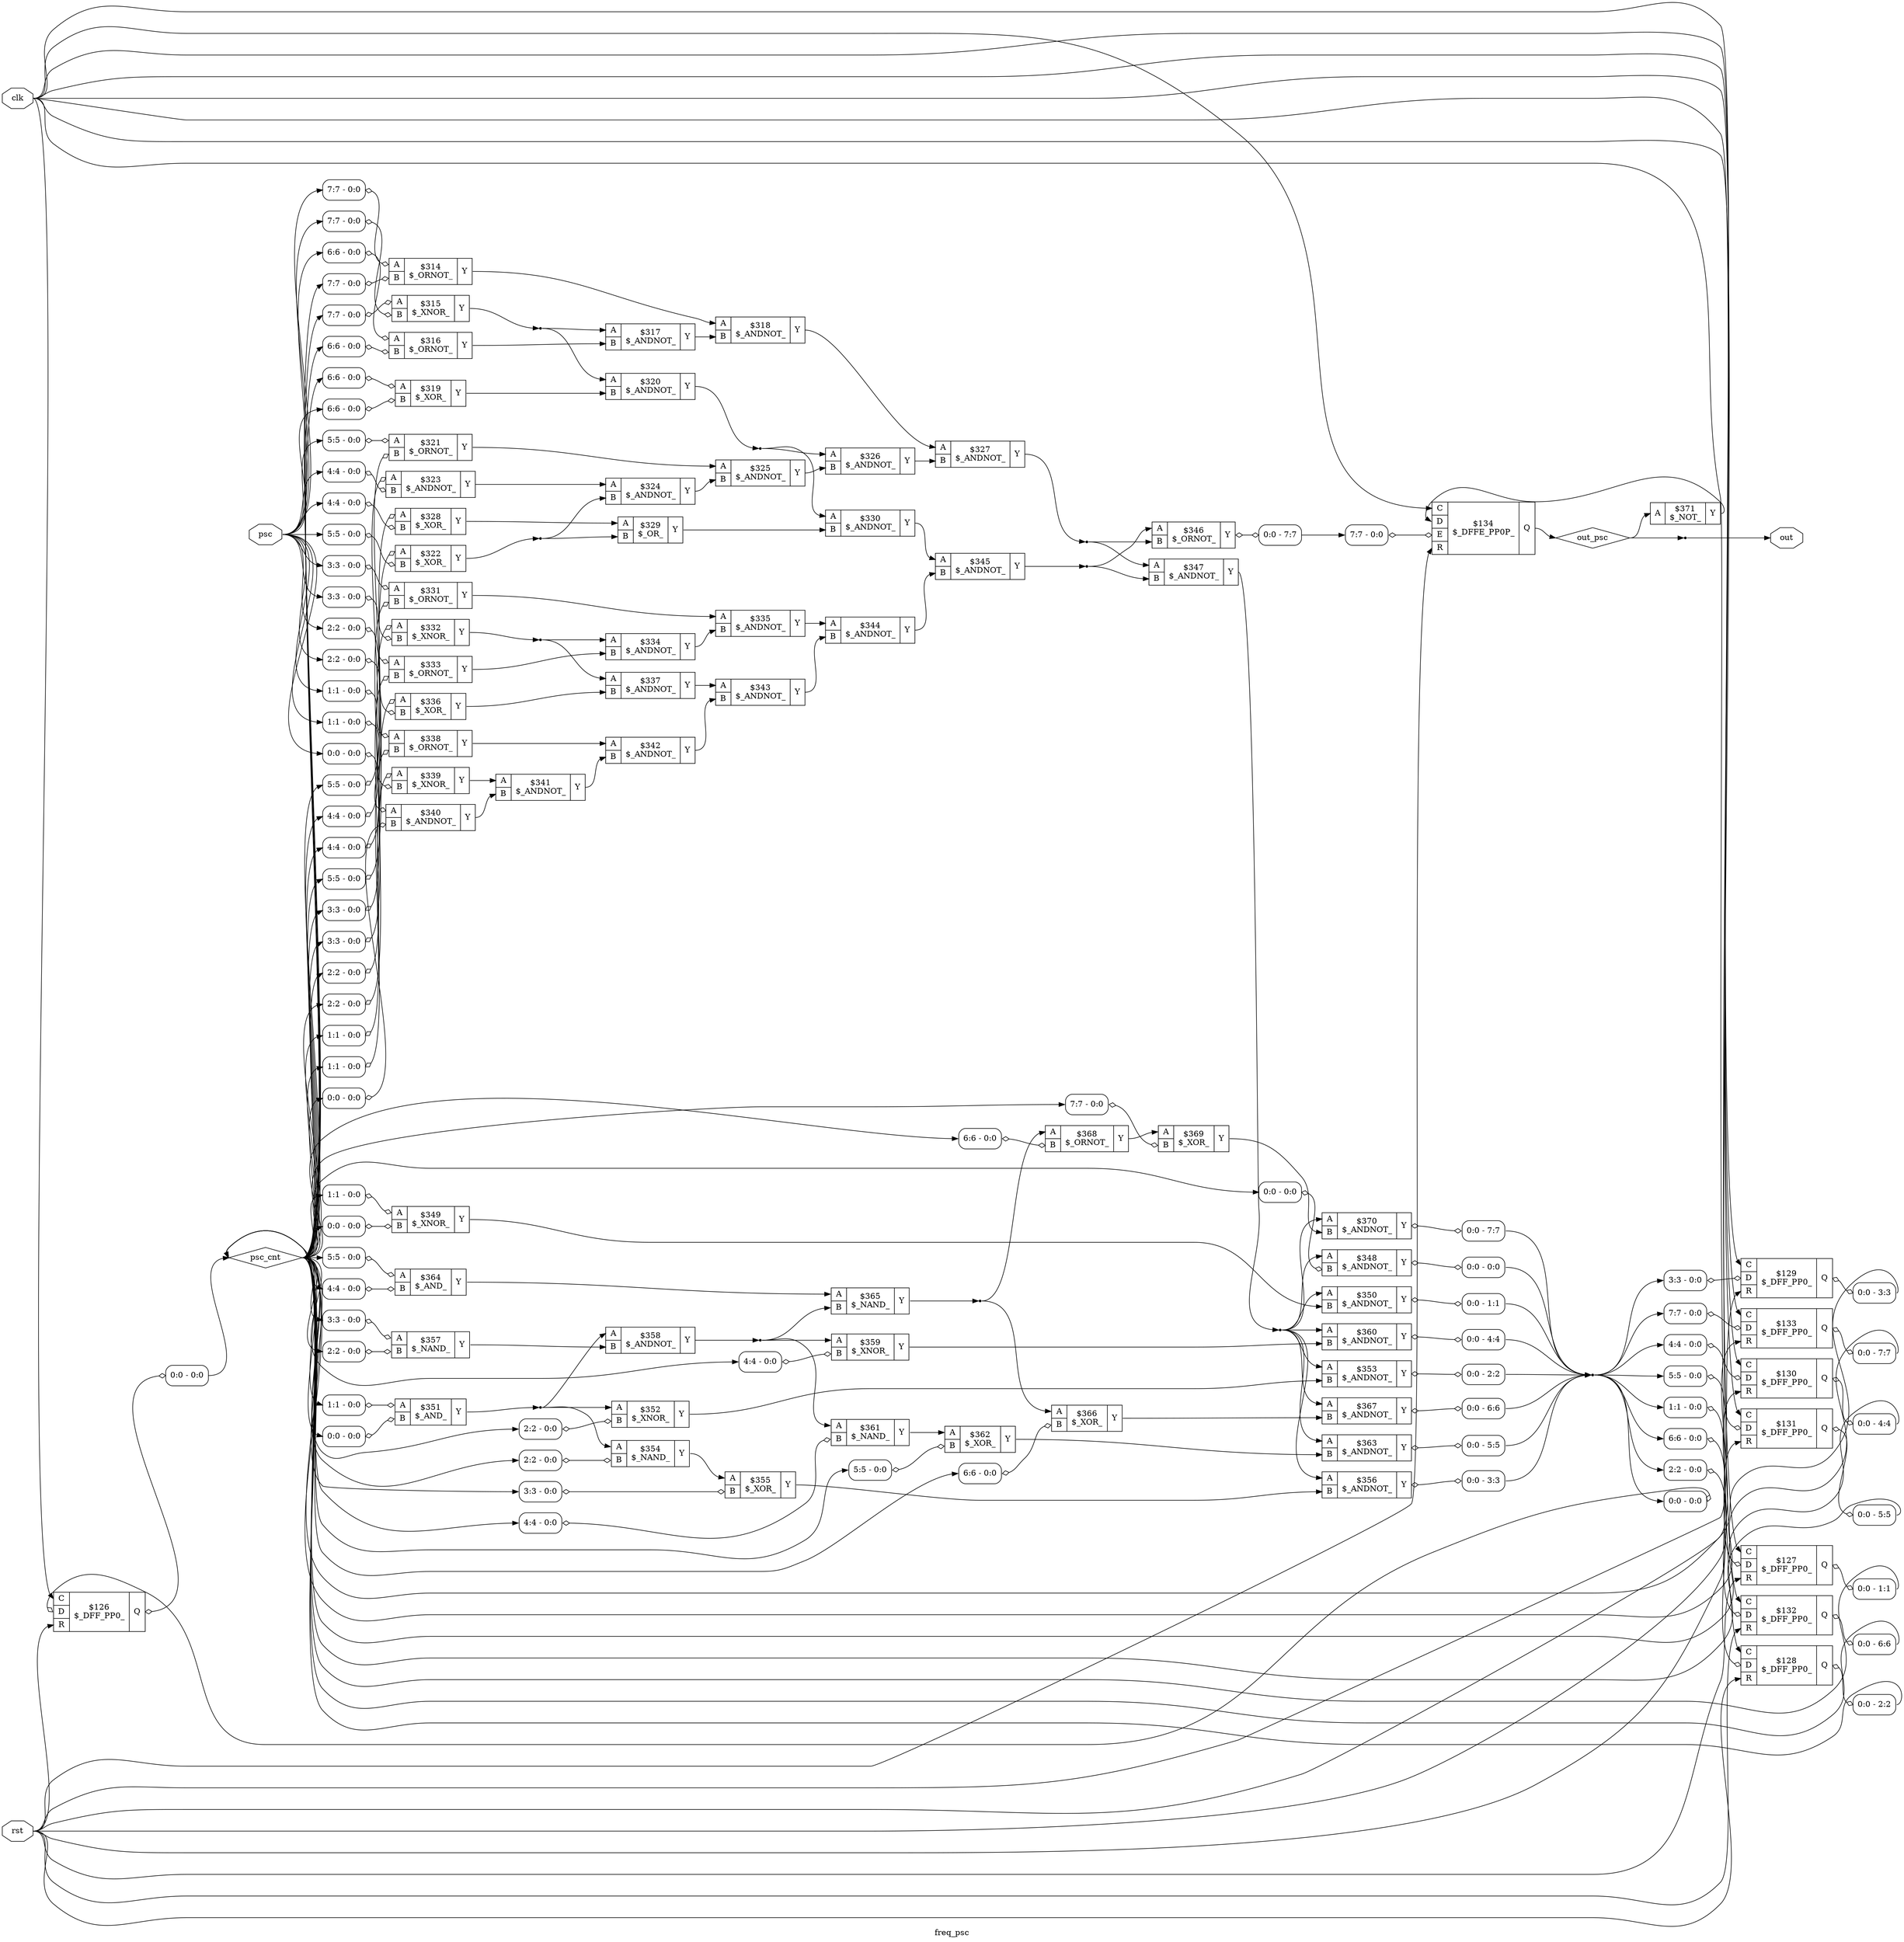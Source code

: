 digraph "freq_psc" {
label="freq_psc";
rankdir="LR";
remincross=true;
n52 [ shape=octagon, label="clk", color="black", fontcolor="black"];
n53 [ shape=octagon, label="out", color="black", fontcolor="black"];
n54 [ shape=diamond, label="out_psc", color="black", fontcolor="black"];
n55 [ shape=octagon, label="psc", color="black", fontcolor="black"];
n56 [ shape=diamond, label="psc_cnt", color="black", fontcolor="black"];
n57 [ shape=octagon, label="rst", color="black", fontcolor="black"];
c61 [ shape=record, label="{{<p58> A|<p59> B}|$314\n$_ORNOT_|{<p60> Y}}",  ];
x0 [ shape=record, style=rounded, label="<s0> 7:7 - 0:0 ", color="black", fontcolor="black" ];
x0:e -> c61:p58:w [arrowhead=odiamond, arrowtail=odiamond, dir=both, color="black", fontcolor="black", label=""];
x1 [ shape=record, style=rounded, label="<s0> 7:7 - 0:0 ", color="black", fontcolor="black" ];
x1:e -> c61:p59:w [arrowhead=odiamond, arrowtail=odiamond, dir=both, color="black", fontcolor="black", label=""];
c62 [ shape=record, label="{{<p58> A|<p59> B}|$315\n$_XNOR_|{<p60> Y}}",  ];
x2 [ shape=record, style=rounded, label="<s0> 7:7 - 0:0 ", color="black", fontcolor="black" ];
x2:e -> c62:p58:w [arrowhead=odiamond, arrowtail=odiamond, dir=both, color="black", fontcolor="black", label=""];
x3 [ shape=record, style=rounded, label="<s0> 7:7 - 0:0 ", color="black", fontcolor="black" ];
x3:e -> c62:p59:w [arrowhead=odiamond, arrowtail=odiamond, dir=both, color="black", fontcolor="black", label=""];
c63 [ shape=record, label="{{<p58> A|<p59> B}|$316\n$_ORNOT_|{<p60> Y}}",  ];
x4 [ shape=record, style=rounded, label="<s0> 6:6 - 0:0 ", color="black", fontcolor="black" ];
x4:e -> c63:p58:w [arrowhead=odiamond, arrowtail=odiamond, dir=both, color="black", fontcolor="black", label=""];
x5 [ shape=record, style=rounded, label="<s0> 6:6 - 0:0 ", color="black", fontcolor="black" ];
x5:e -> c63:p59:w [arrowhead=odiamond, arrowtail=odiamond, dir=both, color="black", fontcolor="black", label=""];
c64 [ shape=record, label="{{<p58> A|<p59> B}|$317\n$_ANDNOT_|{<p60> Y}}",  ];
c65 [ shape=record, label="{{<p58> A|<p59> B}|$318\n$_ANDNOT_|{<p60> Y}}",  ];
c66 [ shape=record, label="{{<p58> A|<p59> B}|$319\n$_XOR_|{<p60> Y}}",  ];
x6 [ shape=record, style=rounded, label="<s0> 6:6 - 0:0 ", color="black", fontcolor="black" ];
x6:e -> c66:p58:w [arrowhead=odiamond, arrowtail=odiamond, dir=both, color="black", fontcolor="black", label=""];
x7 [ shape=record, style=rounded, label="<s0> 6:6 - 0:0 ", color="black", fontcolor="black" ];
x7:e -> c66:p59:w [arrowhead=odiamond, arrowtail=odiamond, dir=both, color="black", fontcolor="black", label=""];
c67 [ shape=record, label="{{<p58> A|<p59> B}|$320\n$_ANDNOT_|{<p60> Y}}",  ];
c68 [ shape=record, label="{{<p58> A|<p59> B}|$321\n$_ORNOT_|{<p60> Y}}",  ];
x8 [ shape=record, style=rounded, label="<s0> 5:5 - 0:0 ", color="black", fontcolor="black" ];
x8:e -> c68:p58:w [arrowhead=odiamond, arrowtail=odiamond, dir=both, color="black", fontcolor="black", label=""];
x9 [ shape=record, style=rounded, label="<s0> 5:5 - 0:0 ", color="black", fontcolor="black" ];
x9:e -> c68:p59:w [arrowhead=odiamond, arrowtail=odiamond, dir=both, color="black", fontcolor="black", label=""];
c69 [ shape=record, label="{{<p58> A|<p59> B}|$322\n$_XOR_|{<p60> Y}}",  ];
x10 [ shape=record, style=rounded, label="<s0> 5:5 - 0:0 ", color="black", fontcolor="black" ];
x10:e -> c69:p58:w [arrowhead=odiamond, arrowtail=odiamond, dir=both, color="black", fontcolor="black", label=""];
x11 [ shape=record, style=rounded, label="<s0> 5:5 - 0:0 ", color="black", fontcolor="black" ];
x11:e -> c69:p59:w [arrowhead=odiamond, arrowtail=odiamond, dir=both, color="black", fontcolor="black", label=""];
c70 [ shape=record, label="{{<p58> A|<p59> B}|$323\n$_ANDNOT_|{<p60> Y}}",  ];
x12 [ shape=record, style=rounded, label="<s0> 4:4 - 0:0 ", color="black", fontcolor="black" ];
x12:e -> c70:p58:w [arrowhead=odiamond, arrowtail=odiamond, dir=both, color="black", fontcolor="black", label=""];
x13 [ shape=record, style=rounded, label="<s0> 4:4 - 0:0 ", color="black", fontcolor="black" ];
x13:e -> c70:p59:w [arrowhead=odiamond, arrowtail=odiamond, dir=both, color="black", fontcolor="black", label=""];
c71 [ shape=record, label="{{<p58> A|<p59> B}|$324\n$_ANDNOT_|{<p60> Y}}",  ];
c72 [ shape=record, label="{{<p58> A|<p59> B}|$325\n$_ANDNOT_|{<p60> Y}}",  ];
c73 [ shape=record, label="{{<p58> A|<p59> B}|$326\n$_ANDNOT_|{<p60> Y}}",  ];
c74 [ shape=record, label="{{<p58> A|<p59> B}|$327\n$_ANDNOT_|{<p60> Y}}",  ];
c75 [ shape=record, label="{{<p58> A|<p59> B}|$328\n$_XOR_|{<p60> Y}}",  ];
x14 [ shape=record, style=rounded, label="<s0> 4:4 - 0:0 ", color="black", fontcolor="black" ];
x14:e -> c75:p58:w [arrowhead=odiamond, arrowtail=odiamond, dir=both, color="black", fontcolor="black", label=""];
x15 [ shape=record, style=rounded, label="<s0> 4:4 - 0:0 ", color="black", fontcolor="black" ];
x15:e -> c75:p59:w [arrowhead=odiamond, arrowtail=odiamond, dir=both, color="black", fontcolor="black", label=""];
c76 [ shape=record, label="{{<p58> A|<p59> B}|$329\n$_OR_|{<p60> Y}}",  ];
c77 [ shape=record, label="{{<p58> A|<p59> B}|$330\n$_ANDNOT_|{<p60> Y}}",  ];
c78 [ shape=record, label="{{<p58> A|<p59> B}|$331\n$_ORNOT_|{<p60> Y}}",  ];
x16 [ shape=record, style=rounded, label="<s0> 3:3 - 0:0 ", color="black", fontcolor="black" ];
x16:e -> c78:p58:w [arrowhead=odiamond, arrowtail=odiamond, dir=both, color="black", fontcolor="black", label=""];
x17 [ shape=record, style=rounded, label="<s0> 3:3 - 0:0 ", color="black", fontcolor="black" ];
x17:e -> c78:p59:w [arrowhead=odiamond, arrowtail=odiamond, dir=both, color="black", fontcolor="black", label=""];
c79 [ shape=record, label="{{<p58> A|<p59> B}|$332\n$_XNOR_|{<p60> Y}}",  ];
x18 [ shape=record, style=rounded, label="<s0> 3:3 - 0:0 ", color="black", fontcolor="black" ];
x18:e -> c79:p58:w [arrowhead=odiamond, arrowtail=odiamond, dir=both, color="black", fontcolor="black", label=""];
x19 [ shape=record, style=rounded, label="<s0> 3:3 - 0:0 ", color="black", fontcolor="black" ];
x19:e -> c79:p59:w [arrowhead=odiamond, arrowtail=odiamond, dir=both, color="black", fontcolor="black", label=""];
c80 [ shape=record, label="{{<p58> A|<p59> B}|$333\n$_ORNOT_|{<p60> Y}}",  ];
x20 [ shape=record, style=rounded, label="<s0> 2:2 - 0:0 ", color="black", fontcolor="black" ];
x20:e -> c80:p58:w [arrowhead=odiamond, arrowtail=odiamond, dir=both, color="black", fontcolor="black", label=""];
x21 [ shape=record, style=rounded, label="<s0> 2:2 - 0:0 ", color="black", fontcolor="black" ];
x21:e -> c80:p59:w [arrowhead=odiamond, arrowtail=odiamond, dir=both, color="black", fontcolor="black", label=""];
c81 [ shape=record, label="{{<p58> A|<p59> B}|$334\n$_ANDNOT_|{<p60> Y}}",  ];
c82 [ shape=record, label="{{<p58> A|<p59> B}|$335\n$_ANDNOT_|{<p60> Y}}",  ];
c83 [ shape=record, label="{{<p58> A|<p59> B}|$336\n$_XOR_|{<p60> Y}}",  ];
x22 [ shape=record, style=rounded, label="<s0> 2:2 - 0:0 ", color="black", fontcolor="black" ];
x22:e -> c83:p58:w [arrowhead=odiamond, arrowtail=odiamond, dir=both, color="black", fontcolor="black", label=""];
x23 [ shape=record, style=rounded, label="<s0> 2:2 - 0:0 ", color="black", fontcolor="black" ];
x23:e -> c83:p59:w [arrowhead=odiamond, arrowtail=odiamond, dir=both, color="black", fontcolor="black", label=""];
c84 [ shape=record, label="{{<p58> A|<p59> B}|$337\n$_ANDNOT_|{<p60> Y}}",  ];
c85 [ shape=record, label="{{<p58> A|<p59> B}|$338\n$_ORNOT_|{<p60> Y}}",  ];
x24 [ shape=record, style=rounded, label="<s0> 1:1 - 0:0 ", color="black", fontcolor="black" ];
x24:e -> c85:p58:w [arrowhead=odiamond, arrowtail=odiamond, dir=both, color="black", fontcolor="black", label=""];
x25 [ shape=record, style=rounded, label="<s0> 1:1 - 0:0 ", color="black", fontcolor="black" ];
x25:e -> c85:p59:w [arrowhead=odiamond, arrowtail=odiamond, dir=both, color="black", fontcolor="black", label=""];
c86 [ shape=record, label="{{<p58> A|<p59> B}|$339\n$_XNOR_|{<p60> Y}}",  ];
x26 [ shape=record, style=rounded, label="<s0> 1:1 - 0:0 ", color="black", fontcolor="black" ];
x26:e -> c86:p58:w [arrowhead=odiamond, arrowtail=odiamond, dir=both, color="black", fontcolor="black", label=""];
x27 [ shape=record, style=rounded, label="<s0> 1:1 - 0:0 ", color="black", fontcolor="black" ];
x27:e -> c86:p59:w [arrowhead=odiamond, arrowtail=odiamond, dir=both, color="black", fontcolor="black", label=""];
c87 [ shape=record, label="{{<p58> A|<p59> B}|$340\n$_ANDNOT_|{<p60> Y}}",  ];
x28 [ shape=record, style=rounded, label="<s0> 0:0 - 0:0 ", color="black", fontcolor="black" ];
x28:e -> c87:p58:w [arrowhead=odiamond, arrowtail=odiamond, dir=both, color="black", fontcolor="black", label=""];
x29 [ shape=record, style=rounded, label="<s0> 0:0 - 0:0 ", color="black", fontcolor="black" ];
x29:e -> c87:p59:w [arrowhead=odiamond, arrowtail=odiamond, dir=both, color="black", fontcolor="black", label=""];
c88 [ shape=record, label="{{<p58> A|<p59> B}|$341\n$_ANDNOT_|{<p60> Y}}",  ];
c89 [ shape=record, label="{{<p58> A|<p59> B}|$342\n$_ANDNOT_|{<p60> Y}}",  ];
c90 [ shape=record, label="{{<p58> A|<p59> B}|$343\n$_ANDNOT_|{<p60> Y}}",  ];
c91 [ shape=record, label="{{<p58> A|<p59> B}|$344\n$_ANDNOT_|{<p60> Y}}",  ];
c92 [ shape=record, label="{{<p58> A|<p59> B}|$345\n$_ANDNOT_|{<p60> Y}}",  ];
c93 [ shape=record, label="{{<p58> A|<p59> B}|$346\n$_ORNOT_|{<p60> Y}}",  ];
x30 [ shape=record, style=rounded, label="<s0> 0:0 - 7:7 ", color="black", fontcolor="black" ];
c93:p60:e -> x30:w [arrowhead=odiamond, arrowtail=odiamond, dir=both, color="black", fontcolor="black", label=""];
c94 [ shape=record, label="{{<p58> A|<p59> B}|$347\n$_ANDNOT_|{<p60> Y}}",  ];
c95 [ shape=record, label="{{<p58> A|<p59> B}|$348\n$_ANDNOT_|{<p60> Y}}",  ];
x31 [ shape=record, style=rounded, label="<s0> 0:0 - 0:0 ", color="black", fontcolor="black" ];
x31:e -> c95:p59:w [arrowhead=odiamond, arrowtail=odiamond, dir=both, color="black", fontcolor="black", label=""];
x32 [ shape=record, style=rounded, label="<s0> 0:0 - 0:0 ", color="black", fontcolor="black" ];
c95:p60:e -> x32:w [arrowhead=odiamond, arrowtail=odiamond, dir=both, color="black", fontcolor="black", label=""];
c96 [ shape=record, label="{{<p58> A|<p59> B}|$349\n$_XNOR_|{<p60> Y}}",  ];
x33 [ shape=record, style=rounded, label="<s0> 1:1 - 0:0 ", color="black", fontcolor="black" ];
x33:e -> c96:p58:w [arrowhead=odiamond, arrowtail=odiamond, dir=both, color="black", fontcolor="black", label=""];
x34 [ shape=record, style=rounded, label="<s0> 0:0 - 0:0 ", color="black", fontcolor="black" ];
x34:e -> c96:p59:w [arrowhead=odiamond, arrowtail=odiamond, dir=both, color="black", fontcolor="black", label=""];
c97 [ shape=record, label="{{<p58> A|<p59> B}|$350\n$_ANDNOT_|{<p60> Y}}",  ];
x35 [ shape=record, style=rounded, label="<s0> 0:0 - 1:1 ", color="black", fontcolor="black" ];
c97:p60:e -> x35:w [arrowhead=odiamond, arrowtail=odiamond, dir=both, color="black", fontcolor="black", label=""];
c98 [ shape=record, label="{{<p58> A|<p59> B}|$351\n$_AND_|{<p60> Y}}",  ];
x36 [ shape=record, style=rounded, label="<s0> 1:1 - 0:0 ", color="black", fontcolor="black" ];
x36:e -> c98:p58:w [arrowhead=odiamond, arrowtail=odiamond, dir=both, color="black", fontcolor="black", label=""];
x37 [ shape=record, style=rounded, label="<s0> 0:0 - 0:0 ", color="black", fontcolor="black" ];
x37:e -> c98:p59:w [arrowhead=odiamond, arrowtail=odiamond, dir=both, color="black", fontcolor="black", label=""];
c99 [ shape=record, label="{{<p58> A|<p59> B}|$352\n$_XNOR_|{<p60> Y}}",  ];
x38 [ shape=record, style=rounded, label="<s0> 2:2 - 0:0 ", color="black", fontcolor="black" ];
x38:e -> c99:p59:w [arrowhead=odiamond, arrowtail=odiamond, dir=both, color="black", fontcolor="black", label=""];
c100 [ shape=record, label="{{<p58> A|<p59> B}|$353\n$_ANDNOT_|{<p60> Y}}",  ];
x39 [ shape=record, style=rounded, label="<s0> 0:0 - 2:2 ", color="black", fontcolor="black" ];
c100:p60:e -> x39:w [arrowhead=odiamond, arrowtail=odiamond, dir=both, color="black", fontcolor="black", label=""];
c101 [ shape=record, label="{{<p58> A|<p59> B}|$354\n$_NAND_|{<p60> Y}}",  ];
x40 [ shape=record, style=rounded, label="<s0> 2:2 - 0:0 ", color="black", fontcolor="black" ];
x40:e -> c101:p59:w [arrowhead=odiamond, arrowtail=odiamond, dir=both, color="black", fontcolor="black", label=""];
c102 [ shape=record, label="{{<p58> A|<p59> B}|$355\n$_XOR_|{<p60> Y}}",  ];
x41 [ shape=record, style=rounded, label="<s0> 3:3 - 0:0 ", color="black", fontcolor="black" ];
x41:e -> c102:p59:w [arrowhead=odiamond, arrowtail=odiamond, dir=both, color="black", fontcolor="black", label=""];
c103 [ shape=record, label="{{<p58> A|<p59> B}|$356\n$_ANDNOT_|{<p60> Y}}",  ];
x42 [ shape=record, style=rounded, label="<s0> 0:0 - 3:3 ", color="black", fontcolor="black" ];
c103:p60:e -> x42:w [arrowhead=odiamond, arrowtail=odiamond, dir=both, color="black", fontcolor="black", label=""];
c104 [ shape=record, label="{{<p58> A|<p59> B}|$357\n$_NAND_|{<p60> Y}}",  ];
x43 [ shape=record, style=rounded, label="<s0> 3:3 - 0:0 ", color="black", fontcolor="black" ];
x43:e -> c104:p58:w [arrowhead=odiamond, arrowtail=odiamond, dir=both, color="black", fontcolor="black", label=""];
x44 [ shape=record, style=rounded, label="<s0> 2:2 - 0:0 ", color="black", fontcolor="black" ];
x44:e -> c104:p59:w [arrowhead=odiamond, arrowtail=odiamond, dir=both, color="black", fontcolor="black", label=""];
c105 [ shape=record, label="{{<p58> A|<p59> B}|$358\n$_ANDNOT_|{<p60> Y}}",  ];
c106 [ shape=record, label="{{<p58> A|<p59> B}|$359\n$_XNOR_|{<p60> Y}}",  ];
x45 [ shape=record, style=rounded, label="<s0> 4:4 - 0:0 ", color="black", fontcolor="black" ];
x45:e -> c106:p59:w [arrowhead=odiamond, arrowtail=odiamond, dir=both, color="black", fontcolor="black", label=""];
c107 [ shape=record, label="{{<p58> A|<p59> B}|$360\n$_ANDNOT_|{<p60> Y}}",  ];
x46 [ shape=record, style=rounded, label="<s0> 0:0 - 4:4 ", color="black", fontcolor="black" ];
c107:p60:e -> x46:w [arrowhead=odiamond, arrowtail=odiamond, dir=both, color="black", fontcolor="black", label=""];
c108 [ shape=record, label="{{<p58> A|<p59> B}|$361\n$_NAND_|{<p60> Y}}",  ];
x47 [ shape=record, style=rounded, label="<s0> 4:4 - 0:0 ", color="black", fontcolor="black" ];
x47:e -> c108:p59:w [arrowhead=odiamond, arrowtail=odiamond, dir=both, color="black", fontcolor="black", label=""];
c109 [ shape=record, label="{{<p58> A|<p59> B}|$362\n$_XOR_|{<p60> Y}}",  ];
x48 [ shape=record, style=rounded, label="<s0> 5:5 - 0:0 ", color="black", fontcolor="black" ];
x48:e -> c109:p59:w [arrowhead=odiamond, arrowtail=odiamond, dir=both, color="black", fontcolor="black", label=""];
c110 [ shape=record, label="{{<p58> A|<p59> B}|$363\n$_ANDNOT_|{<p60> Y}}",  ];
x49 [ shape=record, style=rounded, label="<s0> 0:0 - 5:5 ", color="black", fontcolor="black" ];
c110:p60:e -> x49:w [arrowhead=odiamond, arrowtail=odiamond, dir=both, color="black", fontcolor="black", label=""];
c111 [ shape=record, label="{{<p58> A|<p59> B}|$364\n$_AND_|{<p60> Y}}",  ];
x50 [ shape=record, style=rounded, label="<s0> 5:5 - 0:0 ", color="black", fontcolor="black" ];
x50:e -> c111:p58:w [arrowhead=odiamond, arrowtail=odiamond, dir=both, color="black", fontcolor="black", label=""];
x51 [ shape=record, style=rounded, label="<s0> 4:4 - 0:0 ", color="black", fontcolor="black" ];
x51:e -> c111:p59:w [arrowhead=odiamond, arrowtail=odiamond, dir=both, color="black", fontcolor="black", label=""];
c112 [ shape=record, label="{{<p58> A|<p59> B}|$365\n$_NAND_|{<p60> Y}}",  ];
c113 [ shape=record, label="{{<p58> A|<p59> B}|$366\n$_XOR_|{<p60> Y}}",  ];
x52 [ shape=record, style=rounded, label="<s0> 6:6 - 0:0 ", color="black", fontcolor="black" ];
x52:e -> c113:p59:w [arrowhead=odiamond, arrowtail=odiamond, dir=both, color="black", fontcolor="black", label=""];
c114 [ shape=record, label="{{<p58> A|<p59> B}|$367\n$_ANDNOT_|{<p60> Y}}",  ];
x53 [ shape=record, style=rounded, label="<s0> 0:0 - 6:6 ", color="black", fontcolor="black" ];
c114:p60:e -> x53:w [arrowhead=odiamond, arrowtail=odiamond, dir=both, color="black", fontcolor="black", label=""];
c115 [ shape=record, label="{{<p58> A|<p59> B}|$368\n$_ORNOT_|{<p60> Y}}",  ];
x54 [ shape=record, style=rounded, label="<s0> 6:6 - 0:0 ", color="black", fontcolor="black" ];
x54:e -> c115:p59:w [arrowhead=odiamond, arrowtail=odiamond, dir=both, color="black", fontcolor="black", label=""];
c116 [ shape=record, label="{{<p58> A|<p59> B}|$369\n$_XOR_|{<p60> Y}}",  ];
x55 [ shape=record, style=rounded, label="<s0> 7:7 - 0:0 ", color="black", fontcolor="black" ];
x55:e -> c116:p59:w [arrowhead=odiamond, arrowtail=odiamond, dir=both, color="black", fontcolor="black", label=""];
c117 [ shape=record, label="{{<p58> A|<p59> B}|$370\n$_ANDNOT_|{<p60> Y}}",  ];
x56 [ shape=record, style=rounded, label="<s0> 0:0 - 7:7 ", color="black", fontcolor="black" ];
c117:p60:e -> x56:w [arrowhead=odiamond, arrowtail=odiamond, dir=both, color="black", fontcolor="black", label=""];
c118 [ shape=record, label="{{<p58> A}|$371\n$_NOT_|{<p60> Y}}",  ];
c123 [ shape=record, label="{{<p119> C|<p120> D|<p121> R}|$126\n$_DFF_PP0_|{<p122> Q}}",  ];
x57 [ shape=record, style=rounded, label="<s0> 0:0 - 0:0 ", color="black", fontcolor="black" ];
x57:e -> c123:p120:w [arrowhead=odiamond, arrowtail=odiamond, dir=both, color="black", fontcolor="black", label=""];
x58 [ shape=record, style=rounded, label="<s0> 0:0 - 0:0 ", color="black", fontcolor="black" ];
c123:p122:e -> x58:w [arrowhead=odiamond, arrowtail=odiamond, dir=both, color="black", fontcolor="black", label=""];
c124 [ shape=record, label="{{<p119> C|<p120> D|<p121> R}|$127\n$_DFF_PP0_|{<p122> Q}}",  ];
x59 [ shape=record, style=rounded, label="<s0> 1:1 - 0:0 ", color="black", fontcolor="black" ];
x59:e -> c124:p120:w [arrowhead=odiamond, arrowtail=odiamond, dir=both, color="black", fontcolor="black", label=""];
x60 [ shape=record, style=rounded, label="<s0> 0:0 - 1:1 ", color="black", fontcolor="black" ];
c124:p122:e -> x60:w [arrowhead=odiamond, arrowtail=odiamond, dir=both, color="black", fontcolor="black", label=""];
c125 [ shape=record, label="{{<p119> C|<p120> D|<p121> R}|$128\n$_DFF_PP0_|{<p122> Q}}",  ];
x61 [ shape=record, style=rounded, label="<s0> 2:2 - 0:0 ", color="black", fontcolor="black" ];
x61:e -> c125:p120:w [arrowhead=odiamond, arrowtail=odiamond, dir=both, color="black", fontcolor="black", label=""];
x62 [ shape=record, style=rounded, label="<s0> 0:0 - 2:2 ", color="black", fontcolor="black" ];
c125:p122:e -> x62:w [arrowhead=odiamond, arrowtail=odiamond, dir=both, color="black", fontcolor="black", label=""];
c126 [ shape=record, label="{{<p119> C|<p120> D|<p121> R}|$129\n$_DFF_PP0_|{<p122> Q}}",  ];
x63 [ shape=record, style=rounded, label="<s0> 3:3 - 0:0 ", color="black", fontcolor="black" ];
x63:e -> c126:p120:w [arrowhead=odiamond, arrowtail=odiamond, dir=both, color="black", fontcolor="black", label=""];
x64 [ shape=record, style=rounded, label="<s0> 0:0 - 3:3 ", color="black", fontcolor="black" ];
c126:p122:e -> x64:w [arrowhead=odiamond, arrowtail=odiamond, dir=both, color="black", fontcolor="black", label=""];
c127 [ shape=record, label="{{<p119> C|<p120> D|<p121> R}|$130\n$_DFF_PP0_|{<p122> Q}}",  ];
x65 [ shape=record, style=rounded, label="<s0> 4:4 - 0:0 ", color="black", fontcolor="black" ];
x65:e -> c127:p120:w [arrowhead=odiamond, arrowtail=odiamond, dir=both, color="black", fontcolor="black", label=""];
x66 [ shape=record, style=rounded, label="<s0> 0:0 - 4:4 ", color="black", fontcolor="black" ];
c127:p122:e -> x66:w [arrowhead=odiamond, arrowtail=odiamond, dir=both, color="black", fontcolor="black", label=""];
c128 [ shape=record, label="{{<p119> C|<p120> D|<p121> R}|$131\n$_DFF_PP0_|{<p122> Q}}",  ];
x67 [ shape=record, style=rounded, label="<s0> 5:5 - 0:0 ", color="black", fontcolor="black" ];
x67:e -> c128:p120:w [arrowhead=odiamond, arrowtail=odiamond, dir=both, color="black", fontcolor="black", label=""];
x68 [ shape=record, style=rounded, label="<s0> 0:0 - 5:5 ", color="black", fontcolor="black" ];
c128:p122:e -> x68:w [arrowhead=odiamond, arrowtail=odiamond, dir=both, color="black", fontcolor="black", label=""];
c129 [ shape=record, label="{{<p119> C|<p120> D|<p121> R}|$132\n$_DFF_PP0_|{<p122> Q}}",  ];
x69 [ shape=record, style=rounded, label="<s0> 6:6 - 0:0 ", color="black", fontcolor="black" ];
x69:e -> c129:p120:w [arrowhead=odiamond, arrowtail=odiamond, dir=both, color="black", fontcolor="black", label=""];
x70 [ shape=record, style=rounded, label="<s0> 0:0 - 6:6 ", color="black", fontcolor="black" ];
c129:p122:e -> x70:w [arrowhead=odiamond, arrowtail=odiamond, dir=both, color="black", fontcolor="black", label=""];
c130 [ shape=record, label="{{<p119> C|<p120> D|<p121> R}|$133\n$_DFF_PP0_|{<p122> Q}}",  ];
x71 [ shape=record, style=rounded, label="<s0> 7:7 - 0:0 ", color="black", fontcolor="black" ];
x71:e -> c130:p120:w [arrowhead=odiamond, arrowtail=odiamond, dir=both, color="black", fontcolor="black", label=""];
x72 [ shape=record, style=rounded, label="<s0> 0:0 - 7:7 ", color="black", fontcolor="black" ];
c130:p122:e -> x72:w [arrowhead=odiamond, arrowtail=odiamond, dir=both, color="black", fontcolor="black", label=""];
c132 [ shape=record, label="{{<p119> C|<p120> D|<p131> E|<p121> R}|$134\n$_DFFE_PP0P_|{<p122> Q}}",  ];
x73 [ shape=record, style=rounded, label="<s0> 7:7 - 0:0 ", color="black", fontcolor="black" ];
x73:e -> c132:p131:w [arrowhead=odiamond, arrowtail=odiamond, dir=both, color="black", fontcolor="black", label=""];
x74 [shape=point, ];
n1 [ shape=point ];
x32:s0:e -> n1:w [color="black", fontcolor="black", label=""];
x35:s0:e -> n1:w [color="black", fontcolor="black", label=""];
x39:s0:e -> n1:w [color="black", fontcolor="black", label=""];
x42:s0:e -> n1:w [color="black", fontcolor="black", label=""];
x46:s0:e -> n1:w [color="black", fontcolor="black", label=""];
x49:s0:e -> n1:w [color="black", fontcolor="black", label=""];
x53:s0:e -> n1:w [color="black", fontcolor="black", label=""];
x56:s0:e -> n1:w [color="black", fontcolor="black", label=""];
n1:e -> x57:s0:w [color="black", fontcolor="black", label=""];
n1:e -> x59:s0:w [color="black", fontcolor="black", label=""];
n1:e -> x61:s0:w [color="black", fontcolor="black", label=""];
n1:e -> x63:s0:w [color="black", fontcolor="black", label=""];
n1:e -> x65:s0:w [color="black", fontcolor="black", label=""];
n1:e -> x67:s0:w [color="black", fontcolor="black", label=""];
n1:e -> x69:s0:w [color="black", fontcolor="black", label=""];
n1:e -> x71:s0:w [color="black", fontcolor="black", label=""];
n10 [ shape=point ];
c69:p60:e -> n10:w [color="black", fontcolor="black", label=""];
n10:e -> c71:p59:w [color="black", fontcolor="black", label=""];
n10:e -> c76:p59:w [color="black", fontcolor="black", label=""];
c70:p60:e -> c71:p58:w [color="black", fontcolor="black", label=""];
c71:p60:e -> c72:p59:w [color="black", fontcolor="black", label=""];
c72:p60:e -> c73:p59:w [color="black", fontcolor="black", label=""];
c73:p60:e -> c74:p59:w [color="black", fontcolor="black", label=""];
n15 [ shape=point ];
c74:p60:e -> n15:w [color="black", fontcolor="black", label=""];
n15:e -> c93:p59:w [color="black", fontcolor="black", label=""];
n15:e -> c94:p58:w [color="black", fontcolor="black", label=""];
c75:p60:e -> c76:p58:w [color="black", fontcolor="black", label=""];
c76:p60:e -> c77:p59:w [color="black", fontcolor="black", label=""];
c77:p60:e -> c92:p58:w [color="black", fontcolor="black", label=""];
c78:p60:e -> c82:p58:w [color="black", fontcolor="black", label=""];
c61:p60:e -> c65:p58:w [color="black", fontcolor="black", label=""];
n20 [ shape=point ];
c79:p60:e -> n20:w [color="black", fontcolor="black", label=""];
n20:e -> c81:p58:w [color="black", fontcolor="black", label=""];
n20:e -> c84:p58:w [color="black", fontcolor="black", label=""];
c80:p60:e -> c81:p59:w [color="black", fontcolor="black", label=""];
c81:p60:e -> c82:p59:w [color="black", fontcolor="black", label=""];
c82:p60:e -> c91:p58:w [color="black", fontcolor="black", label=""];
c83:p60:e -> c84:p59:w [color="black", fontcolor="black", label=""];
c84:p60:e -> c90:p58:w [color="black", fontcolor="black", label=""];
c85:p60:e -> c89:p58:w [color="black", fontcolor="black", label=""];
c86:p60:e -> c88:p58:w [color="black", fontcolor="black", label=""];
c87:p60:e -> c88:p59:w [color="black", fontcolor="black", label=""];
c88:p60:e -> c89:p59:w [color="black", fontcolor="black", label=""];
n3 [ shape=point ];
c62:p60:e -> n3:w [color="black", fontcolor="black", label=""];
n3:e -> c64:p58:w [color="black", fontcolor="black", label=""];
n3:e -> c67:p58:w [color="black", fontcolor="black", label=""];
c89:p60:e -> c90:p59:w [color="black", fontcolor="black", label=""];
c90:p60:e -> c91:p59:w [color="black", fontcolor="black", label=""];
c91:p60:e -> c92:p59:w [color="black", fontcolor="black", label=""];
n33 [ shape=point ];
c92:p60:e -> n33:w [color="black", fontcolor="black", label=""];
n33:e -> c93:p58:w [color="black", fontcolor="black", label=""];
n33:e -> c94:p59:w [color="black", fontcolor="black", label=""];
n34 [ shape=point ];
c94:p60:e -> n34:w [color="black", fontcolor="black", label=""];
n34:e -> c100:p58:w [color="black", fontcolor="black", label=""];
n34:e -> c103:p58:w [color="black", fontcolor="black", label=""];
n34:e -> c107:p58:w [color="black", fontcolor="black", label=""];
n34:e -> c110:p58:w [color="black", fontcolor="black", label=""];
n34:e -> c114:p58:w [color="black", fontcolor="black", label=""];
n34:e -> c117:p58:w [color="black", fontcolor="black", label=""];
n34:e -> c95:p58:w [color="black", fontcolor="black", label=""];
n34:e -> c97:p58:w [color="black", fontcolor="black", label=""];
c96:p60:e -> c97:p59:w [color="black", fontcolor="black", label=""];
n36 [ shape=point ];
c98:p60:e -> n36:w [color="black", fontcolor="black", label=""];
n36:e -> c101:p58:w [color="black", fontcolor="black", label=""];
n36:e -> c105:p58:w [color="black", fontcolor="black", label=""];
n36:e -> c99:p58:w [color="black", fontcolor="black", label=""];
c99:p60:e -> c100:p59:w [color="black", fontcolor="black", label=""];
c101:p60:e -> c102:p58:w [color="black", fontcolor="black", label=""];
c102:p60:e -> c103:p59:w [color="black", fontcolor="black", label=""];
c63:p60:e -> c64:p59:w [color="black", fontcolor="black", label=""];
c104:p60:e -> c105:p59:w [color="black", fontcolor="black", label=""];
n41 [ shape=point ];
c105:p60:e -> n41:w [color="black", fontcolor="black", label=""];
n41:e -> c106:p58:w [color="black", fontcolor="black", label=""];
n41:e -> c108:p58:w [color="black", fontcolor="black", label=""];
n41:e -> c112:p59:w [color="black", fontcolor="black", label=""];
c106:p60:e -> c107:p59:w [color="black", fontcolor="black", label=""];
c108:p60:e -> c109:p58:w [color="black", fontcolor="black", label=""];
c109:p60:e -> c110:p59:w [color="black", fontcolor="black", label=""];
c111:p60:e -> c112:p58:w [color="black", fontcolor="black", label=""];
n46 [ shape=point ];
c112:p60:e -> n46:w [color="black", fontcolor="black", label=""];
n46:e -> c113:p58:w [color="black", fontcolor="black", label=""];
n46:e -> c115:p58:w [color="black", fontcolor="black", label=""];
c113:p60:e -> c114:p59:w [color="black", fontcolor="black", label=""];
c115:p60:e -> c116:p58:w [color="black", fontcolor="black", label=""];
c116:p60:e -> c117:p59:w [color="black", fontcolor="black", label=""];
c64:p60:e -> c65:p59:w [color="black", fontcolor="black", label=""];
c118:p60:e -> c132:p120:w [color="black", fontcolor="black", label=""];
x30:s0:e -> x73:s0:w [color="black", fontcolor="black", label=""];
n52:e -> c123:p119:w [color="black", fontcolor="black", label=""];
n52:e -> c124:p119:w [color="black", fontcolor="black", label=""];
n52:e -> c125:p119:w [color="black", fontcolor="black", label=""];
n52:e -> c126:p119:w [color="black", fontcolor="black", label=""];
n52:e -> c127:p119:w [color="black", fontcolor="black", label=""];
n52:e -> c128:p119:w [color="black", fontcolor="black", label=""];
n52:e -> c129:p119:w [color="black", fontcolor="black", label=""];
n52:e -> c130:p119:w [color="black", fontcolor="black", label=""];
n52:e -> c132:p119:w [color="black", fontcolor="black", label=""];
x74:e -> n53:w [color="black", fontcolor="black", label=""];
c132:p122:e -> n54:w [color="black", fontcolor="black", label=""];
n54:e -> c118:p58:w [color="black", fontcolor="black", label=""];
n54:e -> x74:w [color="black", fontcolor="black", label=""];
n55:e -> x0:s0:w [color="black", fontcolor="black", label=""];
n55:e -> x11:s0:w [color="black", fontcolor="black", label=""];
n55:e -> x13:s0:w [color="black", fontcolor="black", label=""];
n55:e -> x15:s0:w [color="black", fontcolor="black", label=""];
n55:e -> x16:s0:w [color="black", fontcolor="black", label=""];
n55:e -> x19:s0:w [color="black", fontcolor="black", label=""];
n55:e -> x20:s0:w [color="black", fontcolor="black", label=""];
n55:e -> x23:s0:w [color="black", fontcolor="black", label=""];
n55:e -> x24:s0:w [color="black", fontcolor="black", label=""];
n55:e -> x27:s0:w [color="black", fontcolor="black", label=""];
n55:e -> x28:s0:w [color="black", fontcolor="black", label=""];
n55:e -> x3:s0:w [color="black", fontcolor="black", label=""];
n55:e -> x4:s0:w [color="black", fontcolor="black", label=""];
n55:e -> x7:s0:w [color="black", fontcolor="black", label=""];
n55:e -> x8:s0:w [color="black", fontcolor="black", label=""];
x58:s0:e -> n56:w [color="black", fontcolor="black", label=""];
x60:s0:e -> n56:w [color="black", fontcolor="black", label=""];
x62:s0:e -> n56:w [color="black", fontcolor="black", label=""];
x64:s0:e -> n56:w [color="black", fontcolor="black", label=""];
x66:s0:e -> n56:w [color="black", fontcolor="black", label=""];
x68:s0:e -> n56:w [color="black", fontcolor="black", label=""];
x70:s0:e -> n56:w [color="black", fontcolor="black", label=""];
x72:s0:e -> n56:w [color="black", fontcolor="black", label=""];
n56:e -> x10:s0:w [color="black", fontcolor="black", label=""];
n56:e -> x12:s0:w [color="black", fontcolor="black", label=""];
n56:e -> x14:s0:w [color="black", fontcolor="black", label=""];
n56:e -> x17:s0:w [color="black", fontcolor="black", label=""];
n56:e -> x18:s0:w [color="black", fontcolor="black", label=""];
n56:e -> x1:s0:w [color="black", fontcolor="black", label=""];
n56:e -> x21:s0:w [color="black", fontcolor="black", label=""];
n56:e -> x22:s0:w [color="black", fontcolor="black", label=""];
n56:e -> x25:s0:w [color="black", fontcolor="black", label=""];
n56:e -> x26:s0:w [color="black", fontcolor="black", label=""];
n56:e -> x29:s0:w [color="black", fontcolor="black", label=""];
n56:e -> x2:s0:w [color="black", fontcolor="black", label=""];
n56:e -> x31:s0:w [color="black", fontcolor="black", label=""];
n56:e -> x33:s0:w [color="black", fontcolor="black", label=""];
n56:e -> x34:s0:w [color="black", fontcolor="black", label=""];
n56:e -> x36:s0:w [color="black", fontcolor="black", label=""];
n56:e -> x37:s0:w [color="black", fontcolor="black", label=""];
n56:e -> x38:s0:w [color="black", fontcolor="black", label=""];
n56:e -> x40:s0:w [color="black", fontcolor="black", label=""];
n56:e -> x41:s0:w [color="black", fontcolor="black", label=""];
n56:e -> x43:s0:w [color="black", fontcolor="black", label=""];
n56:e -> x44:s0:w [color="black", fontcolor="black", label=""];
n56:e -> x45:s0:w [color="black", fontcolor="black", label=""];
n56:e -> x47:s0:w [color="black", fontcolor="black", label=""];
n56:e -> x48:s0:w [color="black", fontcolor="black", label=""];
n56:e -> x50:s0:w [color="black", fontcolor="black", label=""];
n56:e -> x51:s0:w [color="black", fontcolor="black", label=""];
n56:e -> x52:s0:w [color="black", fontcolor="black", label=""];
n56:e -> x54:s0:w [color="black", fontcolor="black", label=""];
n56:e -> x55:s0:w [color="black", fontcolor="black", label=""];
n56:e -> x5:s0:w [color="black", fontcolor="black", label=""];
n56:e -> x6:s0:w [color="black", fontcolor="black", label=""];
n56:e -> x9:s0:w [color="black", fontcolor="black", label=""];
n57:e -> c123:p121:w [color="black", fontcolor="black", label=""];
n57:e -> c124:p121:w [color="black", fontcolor="black", label=""];
n57:e -> c125:p121:w [color="black", fontcolor="black", label=""];
n57:e -> c126:p121:w [color="black", fontcolor="black", label=""];
n57:e -> c127:p121:w [color="black", fontcolor="black", label=""];
n57:e -> c128:p121:w [color="black", fontcolor="black", label=""];
n57:e -> c129:p121:w [color="black", fontcolor="black", label=""];
n57:e -> c130:p121:w [color="black", fontcolor="black", label=""];
n57:e -> c132:p121:w [color="black", fontcolor="black", label=""];
c65:p60:e -> c74:p58:w [color="black", fontcolor="black", label=""];
c66:p60:e -> c67:p59:w [color="black", fontcolor="black", label=""];
n8 [ shape=point ];
c67:p60:e -> n8:w [color="black", fontcolor="black", label=""];
n8:e -> c73:p58:w [color="black", fontcolor="black", label=""];
n8:e -> c77:p58:w [color="black", fontcolor="black", label=""];
c68:p60:e -> c72:p58:w [color="black", fontcolor="black", label=""];
}
